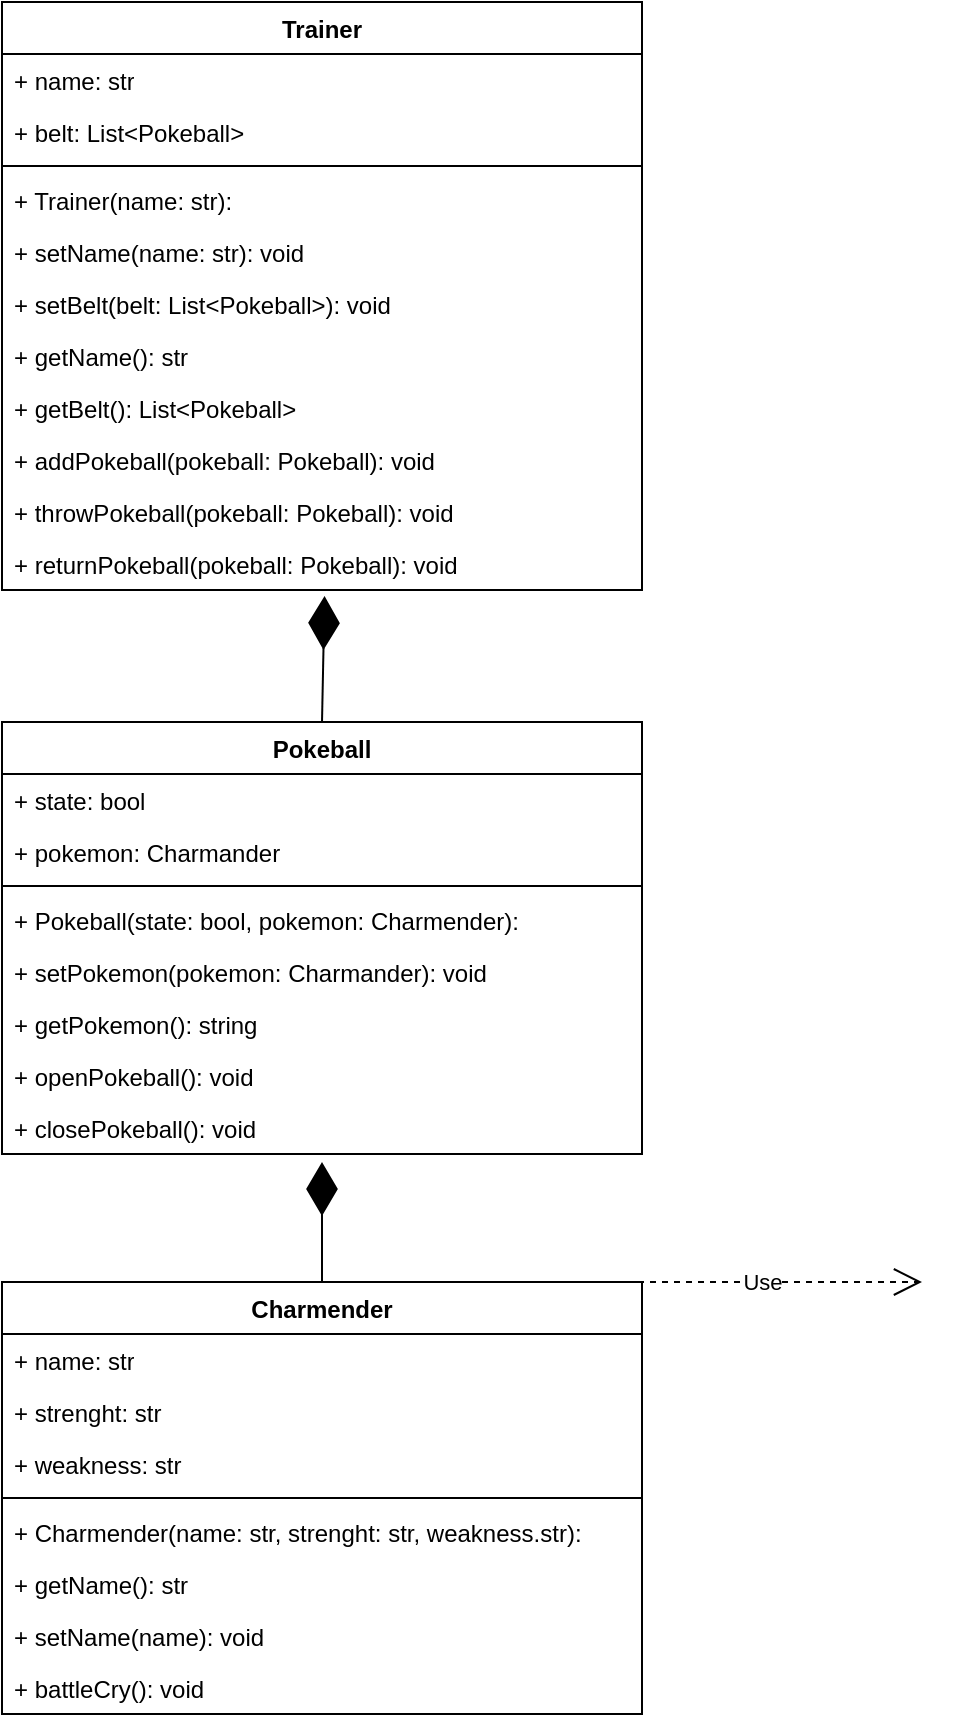 <mxfile version="21.3.2" type="device">
  <diagram id="C5RBs43oDa-KdzZeNtuy" name="Page-1">
    <mxGraphModel dx="1050" dy="541" grid="1" gridSize="10" guides="1" tooltips="1" connect="1" arrows="1" fold="1" page="1" pageScale="1" pageWidth="827" pageHeight="1169" math="0" shadow="0">
      <root>
        <mxCell id="WIyWlLk6GJQsqaUBKTNV-0" />
        <mxCell id="WIyWlLk6GJQsqaUBKTNV-1" parent="WIyWlLk6GJQsqaUBKTNV-0" />
        <mxCell id="aZqu3--Y5P_RV5NavRj1-0" value="Charmender" style="swimlane;fontStyle=1;align=center;verticalAlign=top;childLayout=stackLayout;horizontal=1;startSize=26;horizontalStack=0;resizeParent=1;resizeParentMax=0;resizeLast=0;collapsible=1;marginBottom=0;whiteSpace=wrap;html=1;" vertex="1" parent="WIyWlLk6GJQsqaUBKTNV-1">
          <mxGeometry x="40" y="680" width="320" height="216" as="geometry" />
        </mxCell>
        <mxCell id="aZqu3--Y5P_RV5NavRj1-1" value="+ name: str&lt;br&gt;" style="text;strokeColor=none;fillColor=none;align=left;verticalAlign=top;spacingLeft=4;spacingRight=4;overflow=hidden;rotatable=0;points=[[0,0.5],[1,0.5]];portConstraint=eastwest;whiteSpace=wrap;html=1;" vertex="1" parent="aZqu3--Y5P_RV5NavRj1-0">
          <mxGeometry y="26" width="320" height="26" as="geometry" />
        </mxCell>
        <mxCell id="aZqu3--Y5P_RV5NavRj1-5" value="+ strenght: str" style="text;strokeColor=none;fillColor=none;align=left;verticalAlign=top;spacingLeft=4;spacingRight=4;overflow=hidden;rotatable=0;points=[[0,0.5],[1,0.5]];portConstraint=eastwest;whiteSpace=wrap;html=1;" vertex="1" parent="aZqu3--Y5P_RV5NavRj1-0">
          <mxGeometry y="52" width="320" height="26" as="geometry" />
        </mxCell>
        <mxCell id="aZqu3--Y5P_RV5NavRj1-6" value="+ weakness: str" style="text;strokeColor=none;fillColor=none;align=left;verticalAlign=top;spacingLeft=4;spacingRight=4;overflow=hidden;rotatable=0;points=[[0,0.5],[1,0.5]];portConstraint=eastwest;whiteSpace=wrap;html=1;" vertex="1" parent="aZqu3--Y5P_RV5NavRj1-0">
          <mxGeometry y="78" width="320" height="26" as="geometry" />
        </mxCell>
        <mxCell id="aZqu3--Y5P_RV5NavRj1-2" value="" style="line;strokeWidth=1;fillColor=none;align=left;verticalAlign=middle;spacingTop=-1;spacingLeft=3;spacingRight=3;rotatable=0;labelPosition=right;points=[];portConstraint=eastwest;strokeColor=inherit;" vertex="1" parent="aZqu3--Y5P_RV5NavRj1-0">
          <mxGeometry y="104" width="320" height="8" as="geometry" />
        </mxCell>
        <mxCell id="aZqu3--Y5P_RV5NavRj1-10" value="+ Charmender(name: str, strenght: str, weakness.str):&amp;nbsp;" style="text;strokeColor=none;fillColor=none;align=left;verticalAlign=top;spacingLeft=4;spacingRight=4;overflow=hidden;rotatable=0;points=[[0,0.5],[1,0.5]];portConstraint=eastwest;whiteSpace=wrap;html=1;" vertex="1" parent="aZqu3--Y5P_RV5NavRj1-0">
          <mxGeometry y="112" width="320" height="26" as="geometry" />
        </mxCell>
        <mxCell id="aZqu3--Y5P_RV5NavRj1-9" value="+ getName(): str" style="text;strokeColor=none;fillColor=none;align=left;verticalAlign=top;spacingLeft=4;spacingRight=4;overflow=hidden;rotatable=0;points=[[0,0.5],[1,0.5]];portConstraint=eastwest;whiteSpace=wrap;html=1;" vertex="1" parent="aZqu3--Y5P_RV5NavRj1-0">
          <mxGeometry y="138" width="320" height="26" as="geometry" />
        </mxCell>
        <mxCell id="aZqu3--Y5P_RV5NavRj1-3" value="+ setName(name): void" style="text;strokeColor=none;fillColor=none;align=left;verticalAlign=top;spacingLeft=4;spacingRight=4;overflow=hidden;rotatable=0;points=[[0,0.5],[1,0.5]];portConstraint=eastwest;whiteSpace=wrap;html=1;" vertex="1" parent="aZqu3--Y5P_RV5NavRj1-0">
          <mxGeometry y="164" width="320" height="26" as="geometry" />
        </mxCell>
        <mxCell id="aZqu3--Y5P_RV5NavRj1-7" value="+ battleCry(): void&amp;nbsp;" style="text;strokeColor=none;fillColor=none;align=left;verticalAlign=top;spacingLeft=4;spacingRight=4;overflow=hidden;rotatable=0;points=[[0,0.5],[1,0.5]];portConstraint=eastwest;whiteSpace=wrap;html=1;" vertex="1" parent="aZqu3--Y5P_RV5NavRj1-0">
          <mxGeometry y="190" width="320" height="26" as="geometry" />
        </mxCell>
        <mxCell id="aZqu3--Y5P_RV5NavRj1-13" value="Pokeball" style="swimlane;fontStyle=1;align=center;verticalAlign=top;childLayout=stackLayout;horizontal=1;startSize=26;horizontalStack=0;resizeParent=1;resizeParentMax=0;resizeLast=0;collapsible=1;marginBottom=0;whiteSpace=wrap;html=1;" vertex="1" parent="WIyWlLk6GJQsqaUBKTNV-1">
          <mxGeometry x="40" y="400" width="320" height="216" as="geometry" />
        </mxCell>
        <mxCell id="aZqu3--Y5P_RV5NavRj1-14" value="+ state: bool" style="text;strokeColor=none;fillColor=none;align=left;verticalAlign=top;spacingLeft=4;spacingRight=4;overflow=hidden;rotatable=0;points=[[0,0.5],[1,0.5]];portConstraint=eastwest;whiteSpace=wrap;html=1;" vertex="1" parent="aZqu3--Y5P_RV5NavRj1-13">
          <mxGeometry y="26" width="320" height="26" as="geometry" />
        </mxCell>
        <mxCell id="aZqu3--Y5P_RV5NavRj1-17" value="+ pokemon: Charmander" style="text;strokeColor=none;fillColor=none;align=left;verticalAlign=top;spacingLeft=4;spacingRight=4;overflow=hidden;rotatable=0;points=[[0,0.5],[1,0.5]];portConstraint=eastwest;whiteSpace=wrap;html=1;" vertex="1" parent="aZqu3--Y5P_RV5NavRj1-13">
          <mxGeometry y="52" width="320" height="26" as="geometry" />
        </mxCell>
        <mxCell id="aZqu3--Y5P_RV5NavRj1-15" value="" style="line;strokeWidth=1;fillColor=none;align=left;verticalAlign=middle;spacingTop=-1;spacingLeft=3;spacingRight=3;rotatable=0;labelPosition=right;points=[];portConstraint=eastwest;strokeColor=inherit;" vertex="1" parent="aZqu3--Y5P_RV5NavRj1-13">
          <mxGeometry y="78" width="320" height="8" as="geometry" />
        </mxCell>
        <mxCell id="aZqu3--Y5P_RV5NavRj1-21" value="+ Pokeball(state: bool, pokemon: Charmender):&amp;nbsp;" style="text;strokeColor=none;fillColor=none;align=left;verticalAlign=top;spacingLeft=4;spacingRight=4;overflow=hidden;rotatable=0;points=[[0,0.5],[1,0.5]];portConstraint=eastwest;whiteSpace=wrap;html=1;" vertex="1" parent="aZqu3--Y5P_RV5NavRj1-13">
          <mxGeometry y="86" width="320" height="26" as="geometry" />
        </mxCell>
        <mxCell id="aZqu3--Y5P_RV5NavRj1-18" value="+ setPokemon(pokemon: Charmander): void" style="text;strokeColor=none;fillColor=none;align=left;verticalAlign=top;spacingLeft=4;spacingRight=4;overflow=hidden;rotatable=0;points=[[0,0.5],[1,0.5]];portConstraint=eastwest;whiteSpace=wrap;html=1;" vertex="1" parent="aZqu3--Y5P_RV5NavRj1-13">
          <mxGeometry y="112" width="320" height="26" as="geometry" />
        </mxCell>
        <mxCell id="aZqu3--Y5P_RV5NavRj1-20" value="+ getPokemon(): string" style="text;strokeColor=none;fillColor=none;align=left;verticalAlign=top;spacingLeft=4;spacingRight=4;overflow=hidden;rotatable=0;points=[[0,0.5],[1,0.5]];portConstraint=eastwest;whiteSpace=wrap;html=1;" vertex="1" parent="aZqu3--Y5P_RV5NavRj1-13">
          <mxGeometry y="138" width="320" height="26" as="geometry" />
        </mxCell>
        <mxCell id="aZqu3--Y5P_RV5NavRj1-19" value="+ openPokeball(): void" style="text;strokeColor=none;fillColor=none;align=left;verticalAlign=top;spacingLeft=4;spacingRight=4;overflow=hidden;rotatable=0;points=[[0,0.5],[1,0.5]];portConstraint=eastwest;whiteSpace=wrap;html=1;" vertex="1" parent="aZqu3--Y5P_RV5NavRj1-13">
          <mxGeometry y="164" width="320" height="26" as="geometry" />
        </mxCell>
        <mxCell id="aZqu3--Y5P_RV5NavRj1-16" value="+ closePokeball(): void&lt;br&gt;" style="text;strokeColor=none;fillColor=none;align=left;verticalAlign=top;spacingLeft=4;spacingRight=4;overflow=hidden;rotatable=0;points=[[0,0.5],[1,0.5]];portConstraint=eastwest;whiteSpace=wrap;html=1;" vertex="1" parent="aZqu3--Y5P_RV5NavRj1-13">
          <mxGeometry y="190" width="320" height="26" as="geometry" />
        </mxCell>
        <mxCell id="aZqu3--Y5P_RV5NavRj1-22" value="Trainer" style="swimlane;fontStyle=1;align=center;verticalAlign=top;childLayout=stackLayout;horizontal=1;startSize=26;horizontalStack=0;resizeParent=1;resizeParentMax=0;resizeLast=0;collapsible=1;marginBottom=0;whiteSpace=wrap;html=1;" vertex="1" parent="WIyWlLk6GJQsqaUBKTNV-1">
          <mxGeometry x="40" y="40" width="320" height="294" as="geometry" />
        </mxCell>
        <mxCell id="aZqu3--Y5P_RV5NavRj1-23" value="+ name: str" style="text;strokeColor=none;fillColor=none;align=left;verticalAlign=top;spacingLeft=4;spacingRight=4;overflow=hidden;rotatable=0;points=[[0,0.5],[1,0.5]];portConstraint=eastwest;whiteSpace=wrap;html=1;" vertex="1" parent="aZqu3--Y5P_RV5NavRj1-22">
          <mxGeometry y="26" width="320" height="26" as="geometry" />
        </mxCell>
        <mxCell id="aZqu3--Y5P_RV5NavRj1-26" value="+ belt: List&amp;lt;Pokeball&amp;gt;" style="text;strokeColor=none;fillColor=none;align=left;verticalAlign=top;spacingLeft=4;spacingRight=4;overflow=hidden;rotatable=0;points=[[0,0.5],[1,0.5]];portConstraint=eastwest;whiteSpace=wrap;html=1;" vertex="1" parent="aZqu3--Y5P_RV5NavRj1-22">
          <mxGeometry y="52" width="320" height="26" as="geometry" />
        </mxCell>
        <mxCell id="aZqu3--Y5P_RV5NavRj1-24" value="" style="line;strokeWidth=1;fillColor=none;align=left;verticalAlign=middle;spacingTop=-1;spacingLeft=3;spacingRight=3;rotatable=0;labelPosition=right;points=[];portConstraint=eastwest;strokeColor=inherit;" vertex="1" parent="aZqu3--Y5P_RV5NavRj1-22">
          <mxGeometry y="78" width="320" height="8" as="geometry" />
        </mxCell>
        <mxCell id="aZqu3--Y5P_RV5NavRj1-25" value="+ Trainer(name: str):&amp;nbsp;&lt;br&gt;" style="text;strokeColor=none;fillColor=none;align=left;verticalAlign=top;spacingLeft=4;spacingRight=4;overflow=hidden;rotatable=0;points=[[0,0.5],[1,0.5]];portConstraint=eastwest;whiteSpace=wrap;html=1;" vertex="1" parent="aZqu3--Y5P_RV5NavRj1-22">
          <mxGeometry y="86" width="320" height="26" as="geometry" />
        </mxCell>
        <mxCell id="aZqu3--Y5P_RV5NavRj1-27" value="+ setName(name: str): void&amp;nbsp;" style="text;strokeColor=none;fillColor=none;align=left;verticalAlign=top;spacingLeft=4;spacingRight=4;overflow=hidden;rotatable=0;points=[[0,0.5],[1,0.5]];portConstraint=eastwest;whiteSpace=wrap;html=1;" vertex="1" parent="aZqu3--Y5P_RV5NavRj1-22">
          <mxGeometry y="112" width="320" height="26" as="geometry" />
        </mxCell>
        <mxCell id="aZqu3--Y5P_RV5NavRj1-28" value="+ setBelt(belt: List&amp;lt;Pokeball&amp;gt;): void" style="text;strokeColor=none;fillColor=none;align=left;verticalAlign=top;spacingLeft=4;spacingRight=4;overflow=hidden;rotatable=0;points=[[0,0.5],[1,0.5]];portConstraint=eastwest;whiteSpace=wrap;html=1;" vertex="1" parent="aZqu3--Y5P_RV5NavRj1-22">
          <mxGeometry y="138" width="320" height="26" as="geometry" />
        </mxCell>
        <mxCell id="aZqu3--Y5P_RV5NavRj1-29" value="+ getName(): str" style="text;strokeColor=none;fillColor=none;align=left;verticalAlign=top;spacingLeft=4;spacingRight=4;overflow=hidden;rotatable=0;points=[[0,0.5],[1,0.5]];portConstraint=eastwest;whiteSpace=wrap;html=1;" vertex="1" parent="aZqu3--Y5P_RV5NavRj1-22">
          <mxGeometry y="164" width="320" height="26" as="geometry" />
        </mxCell>
        <mxCell id="aZqu3--Y5P_RV5NavRj1-30" value="+ getBelt(): List&amp;lt;Pokeball&amp;gt;" style="text;strokeColor=none;fillColor=none;align=left;verticalAlign=top;spacingLeft=4;spacingRight=4;overflow=hidden;rotatable=0;points=[[0,0.5],[1,0.5]];portConstraint=eastwest;whiteSpace=wrap;html=1;" vertex="1" parent="aZqu3--Y5P_RV5NavRj1-22">
          <mxGeometry y="190" width="320" height="26" as="geometry" />
        </mxCell>
        <mxCell id="aZqu3--Y5P_RV5NavRj1-31" value="+ addPokeball(pokeball: Pokeball): void&lt;br&gt;" style="text;strokeColor=none;fillColor=none;align=left;verticalAlign=top;spacingLeft=4;spacingRight=4;overflow=hidden;rotatable=0;points=[[0,0.5],[1,0.5]];portConstraint=eastwest;whiteSpace=wrap;html=1;" vertex="1" parent="aZqu3--Y5P_RV5NavRj1-22">
          <mxGeometry y="216" width="320" height="26" as="geometry" />
        </mxCell>
        <mxCell id="aZqu3--Y5P_RV5NavRj1-32" value="+ throwPokeball(pokeball: Pokeball): void" style="text;strokeColor=none;fillColor=none;align=left;verticalAlign=top;spacingLeft=4;spacingRight=4;overflow=hidden;rotatable=0;points=[[0,0.5],[1,0.5]];portConstraint=eastwest;whiteSpace=wrap;html=1;" vertex="1" parent="aZqu3--Y5P_RV5NavRj1-22">
          <mxGeometry y="242" width="320" height="26" as="geometry" />
        </mxCell>
        <mxCell id="aZqu3--Y5P_RV5NavRj1-33" value="+ returnPokeball(pokeball: Pokeball): void&lt;br&gt;" style="text;strokeColor=none;fillColor=none;align=left;verticalAlign=top;spacingLeft=4;spacingRight=4;overflow=hidden;rotatable=0;points=[[0,0.5],[1,0.5]];portConstraint=eastwest;whiteSpace=wrap;html=1;" vertex="1" parent="aZqu3--Y5P_RV5NavRj1-22">
          <mxGeometry y="268" width="320" height="26" as="geometry" />
        </mxCell>
        <mxCell id="aZqu3--Y5P_RV5NavRj1-39" value="" style="endArrow=diamondThin;endFill=1;endSize=24;html=1;rounded=0;exitX=0.5;exitY=0;exitDx=0;exitDy=0;" edge="1" parent="WIyWlLk6GJQsqaUBKTNV-1" source="aZqu3--Y5P_RV5NavRj1-0">
          <mxGeometry width="160" relative="1" as="geometry">
            <mxPoint x="160" y="660" as="sourcePoint" />
            <mxPoint x="200" y="620" as="targetPoint" />
          </mxGeometry>
        </mxCell>
        <mxCell id="aZqu3--Y5P_RV5NavRj1-40" value="" style="endArrow=diamondThin;endFill=1;endSize=24;html=1;rounded=0;exitX=0.5;exitY=0;exitDx=0;exitDy=0;entryX=0.504;entryY=1.115;entryDx=0;entryDy=0;entryPerimeter=0;" edge="1" parent="WIyWlLk6GJQsqaUBKTNV-1" source="aZqu3--Y5P_RV5NavRj1-13" target="aZqu3--Y5P_RV5NavRj1-33">
          <mxGeometry width="160" relative="1" as="geometry">
            <mxPoint x="200" y="380" as="sourcePoint" />
            <mxPoint x="200" y="330" as="targetPoint" />
          </mxGeometry>
        </mxCell>
        <mxCell id="aZqu3--Y5P_RV5NavRj1-41" value="Use" style="endArrow=open;endSize=12;dashed=1;html=1;rounded=0;" edge="1" parent="WIyWlLk6GJQsqaUBKTNV-1">
          <mxGeometry width="160" relative="1" as="geometry">
            <mxPoint x="340" y="680" as="sourcePoint" />
            <mxPoint x="500" y="680" as="targetPoint" />
          </mxGeometry>
        </mxCell>
      </root>
    </mxGraphModel>
  </diagram>
</mxfile>
